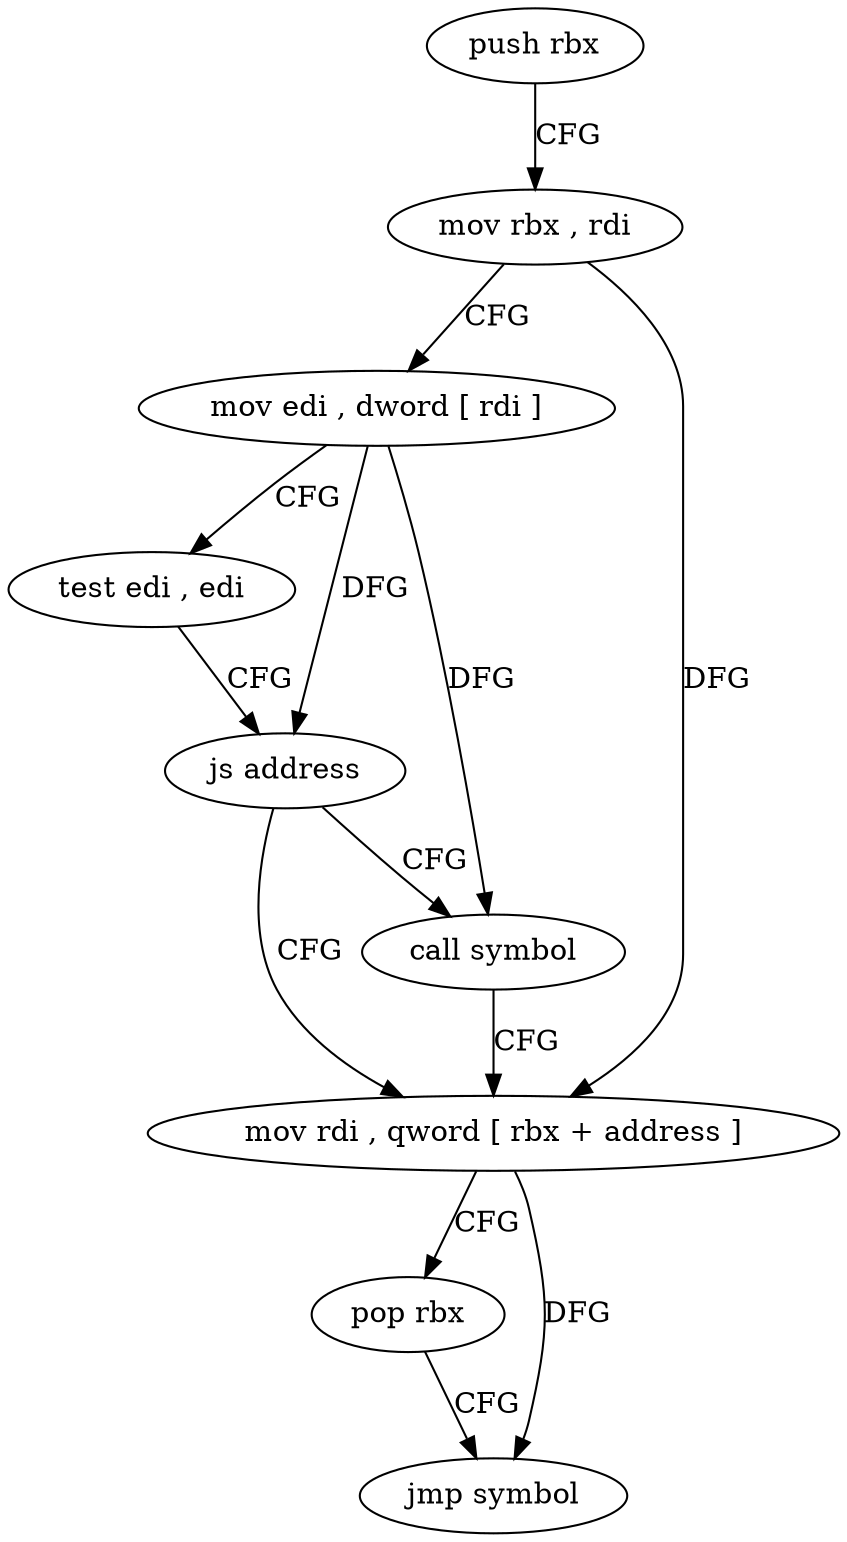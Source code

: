 digraph "func" {
"4230688" [label = "push rbx" ]
"4230689" [label = "mov rbx , rdi" ]
"4230692" [label = "mov edi , dword [ rdi ]" ]
"4230694" [label = "test edi , edi" ]
"4230696" [label = "js address" ]
"4230703" [label = "mov rdi , qword [ rbx + address ]" ]
"4230698" [label = "call symbol" ]
"4230707" [label = "pop rbx" ]
"4230708" [label = "jmp symbol" ]
"4230688" -> "4230689" [ label = "CFG" ]
"4230689" -> "4230692" [ label = "CFG" ]
"4230689" -> "4230703" [ label = "DFG" ]
"4230692" -> "4230694" [ label = "CFG" ]
"4230692" -> "4230696" [ label = "DFG" ]
"4230692" -> "4230698" [ label = "DFG" ]
"4230694" -> "4230696" [ label = "CFG" ]
"4230696" -> "4230703" [ label = "CFG" ]
"4230696" -> "4230698" [ label = "CFG" ]
"4230703" -> "4230707" [ label = "CFG" ]
"4230703" -> "4230708" [ label = "DFG" ]
"4230698" -> "4230703" [ label = "CFG" ]
"4230707" -> "4230708" [ label = "CFG" ]
}
